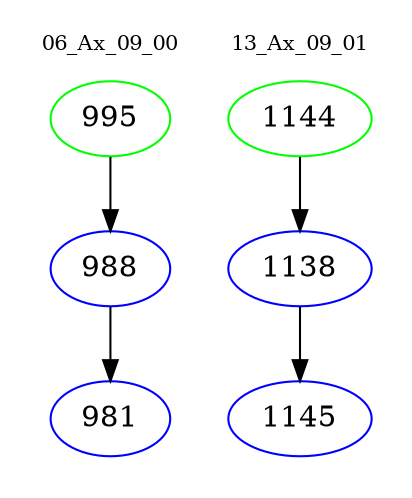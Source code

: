 digraph{
subgraph cluster_0 {
color = white
label = "06_Ax_09_00";
fontsize=10;
T0_995 [label="995", color="green"]
T0_995 -> T0_988 [color="black"]
T0_988 [label="988", color="blue"]
T0_988 -> T0_981 [color="black"]
T0_981 [label="981", color="blue"]
}
subgraph cluster_1 {
color = white
label = "13_Ax_09_01";
fontsize=10;
T1_1144 [label="1144", color="green"]
T1_1144 -> T1_1138 [color="black"]
T1_1138 [label="1138", color="blue"]
T1_1138 -> T1_1145 [color="black"]
T1_1145 [label="1145", color="blue"]
}
}
